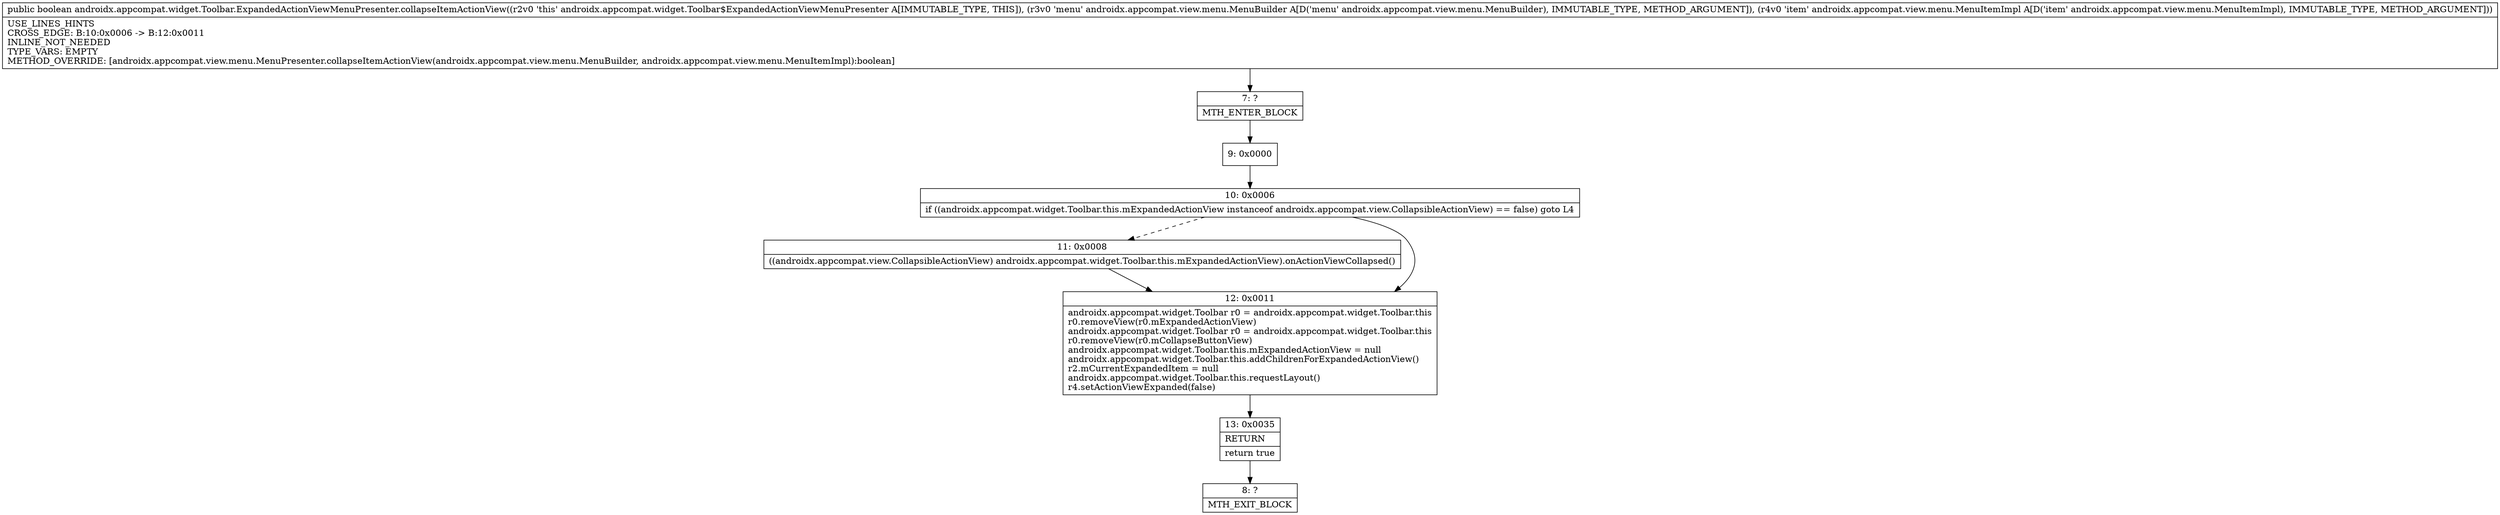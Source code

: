 digraph "CFG forandroidx.appcompat.widget.Toolbar.ExpandedActionViewMenuPresenter.collapseItemActionView(Landroidx\/appcompat\/view\/menu\/MenuBuilder;Landroidx\/appcompat\/view\/menu\/MenuItemImpl;)Z" {
Node_7 [shape=record,label="{7\:\ ?|MTH_ENTER_BLOCK\l}"];
Node_9 [shape=record,label="{9\:\ 0x0000}"];
Node_10 [shape=record,label="{10\:\ 0x0006|if ((androidx.appcompat.widget.Toolbar.this.mExpandedActionView instanceof androidx.appcompat.view.CollapsibleActionView) == false) goto L4\l}"];
Node_11 [shape=record,label="{11\:\ 0x0008|((androidx.appcompat.view.CollapsibleActionView) androidx.appcompat.widget.Toolbar.this.mExpandedActionView).onActionViewCollapsed()\l}"];
Node_12 [shape=record,label="{12\:\ 0x0011|androidx.appcompat.widget.Toolbar r0 = androidx.appcompat.widget.Toolbar.this\lr0.removeView(r0.mExpandedActionView)\landroidx.appcompat.widget.Toolbar r0 = androidx.appcompat.widget.Toolbar.this\lr0.removeView(r0.mCollapseButtonView)\landroidx.appcompat.widget.Toolbar.this.mExpandedActionView = null\landroidx.appcompat.widget.Toolbar.this.addChildrenForExpandedActionView()\lr2.mCurrentExpandedItem = null\landroidx.appcompat.widget.Toolbar.this.requestLayout()\lr4.setActionViewExpanded(false)\l}"];
Node_13 [shape=record,label="{13\:\ 0x0035|RETURN\l|return true\l}"];
Node_8 [shape=record,label="{8\:\ ?|MTH_EXIT_BLOCK\l}"];
MethodNode[shape=record,label="{public boolean androidx.appcompat.widget.Toolbar.ExpandedActionViewMenuPresenter.collapseItemActionView((r2v0 'this' androidx.appcompat.widget.Toolbar$ExpandedActionViewMenuPresenter A[IMMUTABLE_TYPE, THIS]), (r3v0 'menu' androidx.appcompat.view.menu.MenuBuilder A[D('menu' androidx.appcompat.view.menu.MenuBuilder), IMMUTABLE_TYPE, METHOD_ARGUMENT]), (r4v0 'item' androidx.appcompat.view.menu.MenuItemImpl A[D('item' androidx.appcompat.view.menu.MenuItemImpl), IMMUTABLE_TYPE, METHOD_ARGUMENT]))  | USE_LINES_HINTS\lCROSS_EDGE: B:10:0x0006 \-\> B:12:0x0011\lINLINE_NOT_NEEDED\lTYPE_VARS: EMPTY\lMETHOD_OVERRIDE: [androidx.appcompat.view.menu.MenuPresenter.collapseItemActionView(androidx.appcompat.view.menu.MenuBuilder, androidx.appcompat.view.menu.MenuItemImpl):boolean]\l}"];
MethodNode -> Node_7;Node_7 -> Node_9;
Node_9 -> Node_10;
Node_10 -> Node_11[style=dashed];
Node_10 -> Node_12;
Node_11 -> Node_12;
Node_12 -> Node_13;
Node_13 -> Node_8;
}

